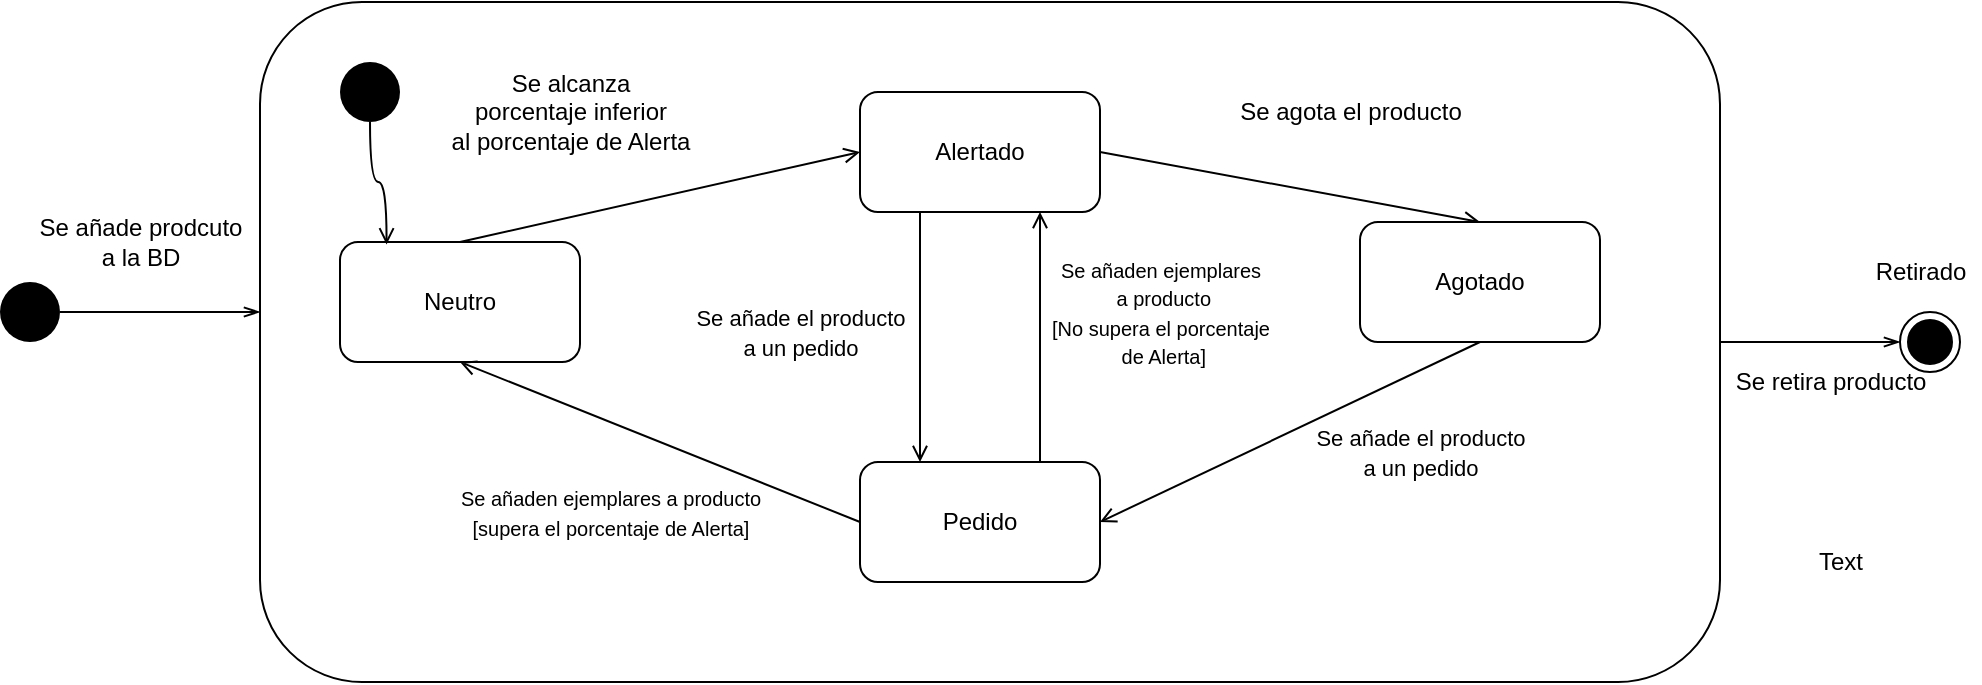 <mxfile version="13.10.6" type="google"><diagram id="EKKj-iUM-ZnhavInqX-X" name="Page-1"><mxGraphModel dx="1056" dy="567" grid="1" gridSize="10" guides="1" tooltips="1" connect="1" arrows="1" fold="1" page="1" pageScale="1" pageWidth="827" pageHeight="1169" math="0" shadow="0"><root><mxCell id="0"/><mxCell id="1" parent="0"/><mxCell id="9KDX5l0WDBm9jrI_oRjZ-2" style="edgeStyle=orthogonalEdgeStyle;rounded=0;orthogonalLoop=1;jettySize=auto;html=1;endArrow=openThin;endFill=0;" edge="1" parent="1" source="9KDX5l0WDBm9jrI_oRjZ-3"><mxGeometry relative="1" as="geometry"><mxPoint x="150" y="255" as="targetPoint"/></mxGeometry></mxCell><mxCell id="9KDX5l0WDBm9jrI_oRjZ-3" value="" style="ellipse;fillColor=#000000;strokeColor=none;" vertex="1" parent="1"><mxGeometry x="20" y="240" width="30" height="30" as="geometry"/></mxCell><mxCell id="9KDX5l0WDBm9jrI_oRjZ-4" value="" style="ellipse;html=1;shape=endState;fillColor=#000000;strokeColor=#000000;" vertex="1" parent="1"><mxGeometry x="970" y="255" width="30" height="30" as="geometry"/></mxCell><mxCell id="9KDX5l0WDBm9jrI_oRjZ-5" value="Se añade prodcuto&lt;br&gt;a la BD" style="text;html=1;align=center;verticalAlign=middle;resizable=0;points=[];autosize=1;" vertex="1" parent="1"><mxGeometry x="30" y="205" width="120" height="30" as="geometry"/></mxCell><mxCell id="9KDX5l0WDBm9jrI_oRjZ-17" value="Retirado" style="text;html=1;align=center;verticalAlign=middle;resizable=0;points=[];autosize=1;" vertex="1" parent="1"><mxGeometry x="950" y="225" width="60" height="20" as="geometry"/></mxCell><mxCell id="9KDX5l0WDBm9jrI_oRjZ-20" style="edgeStyle=orthogonalEdgeStyle;rounded=0;orthogonalLoop=1;jettySize=auto;html=1;entryX=0;entryY=0.5;entryDx=0;entryDy=0;endArrow=openThin;endFill=0;" edge="1" parent="1" source="9KDX5l0WDBm9jrI_oRjZ-18" target="9KDX5l0WDBm9jrI_oRjZ-4"><mxGeometry relative="1" as="geometry"/></mxCell><mxCell id="9KDX5l0WDBm9jrI_oRjZ-18" value="" style="rounded=1;whiteSpace=wrap;html=1;" vertex="1" parent="1"><mxGeometry x="150" y="100" width="730" height="340" as="geometry"/></mxCell><mxCell id="9KDX5l0WDBm9jrI_oRjZ-21" value="Se retira producto" style="text;html=1;align=center;verticalAlign=middle;resizable=0;points=[];autosize=1;" vertex="1" parent="1"><mxGeometry x="880" y="280" width="110" height="20" as="geometry"/></mxCell><mxCell id="9KDX5l0WDBm9jrI_oRjZ-29" style="rounded=0;orthogonalLoop=1;jettySize=auto;html=1;exitX=0.5;exitY=0;exitDx=0;exitDy=0;entryX=0;entryY=0.5;entryDx=0;entryDy=0;endArrow=open;endFill=0;" edge="1" parent="1" source="9KDX5l0WDBm9jrI_oRjZ-22" target="9KDX5l0WDBm9jrI_oRjZ-23"><mxGeometry relative="1" as="geometry"/></mxCell><mxCell id="9KDX5l0WDBm9jrI_oRjZ-22" value="Neutro" style="rounded=1;whiteSpace=wrap;html=1;" vertex="1" parent="1"><mxGeometry x="190" y="220" width="120" height="60" as="geometry"/></mxCell><mxCell id="9KDX5l0WDBm9jrI_oRjZ-31" style="edgeStyle=none;rounded=0;orthogonalLoop=1;jettySize=auto;html=1;exitX=0.25;exitY=1;exitDx=0;exitDy=0;endArrow=open;endFill=0;entryX=0.25;entryY=0;entryDx=0;entryDy=0;" edge="1" parent="1" source="9KDX5l0WDBm9jrI_oRjZ-23" target="9KDX5l0WDBm9jrI_oRjZ-24"><mxGeometry relative="1" as="geometry"/></mxCell><mxCell id="9KDX5l0WDBm9jrI_oRjZ-34" style="edgeStyle=none;rounded=0;orthogonalLoop=1;jettySize=auto;html=1;exitX=1;exitY=0.5;exitDx=0;exitDy=0;entryX=0.5;entryY=0;entryDx=0;entryDy=0;endArrow=open;endFill=0;" edge="1" parent="1" source="9KDX5l0WDBm9jrI_oRjZ-23" target="9KDX5l0WDBm9jrI_oRjZ-25"><mxGeometry relative="1" as="geometry"/></mxCell><mxCell id="9KDX5l0WDBm9jrI_oRjZ-23" value="Alertado" style="rounded=1;whiteSpace=wrap;html=1;" vertex="1" parent="1"><mxGeometry x="450" y="145" width="120" height="60" as="geometry"/></mxCell><mxCell id="9KDX5l0WDBm9jrI_oRjZ-38" style="edgeStyle=none;rounded=0;orthogonalLoop=1;jettySize=auto;html=1;exitX=0;exitY=0.5;exitDx=0;exitDy=0;entryX=0.5;entryY=1;entryDx=0;entryDy=0;endArrow=open;endFill=0;" edge="1" parent="1" source="9KDX5l0WDBm9jrI_oRjZ-24" target="9KDX5l0WDBm9jrI_oRjZ-22"><mxGeometry relative="1" as="geometry"/></mxCell><mxCell id="9KDX5l0WDBm9jrI_oRjZ-40" style="edgeStyle=none;rounded=0;orthogonalLoop=1;jettySize=auto;html=1;exitX=0.75;exitY=0;exitDx=0;exitDy=0;entryX=0.75;entryY=1;entryDx=0;entryDy=0;endArrow=open;endFill=0;" edge="1" parent="1" source="9KDX5l0WDBm9jrI_oRjZ-24" target="9KDX5l0WDBm9jrI_oRjZ-23"><mxGeometry relative="1" as="geometry"/></mxCell><mxCell id="9KDX5l0WDBm9jrI_oRjZ-24" value="Pedido" style="rounded=1;whiteSpace=wrap;html=1;" vertex="1" parent="1"><mxGeometry x="450" y="330" width="120" height="60" as="geometry"/></mxCell><mxCell id="9KDX5l0WDBm9jrI_oRjZ-36" style="edgeStyle=none;rounded=0;orthogonalLoop=1;jettySize=auto;html=1;exitX=0.5;exitY=1;exitDx=0;exitDy=0;entryX=1;entryY=0.5;entryDx=0;entryDy=0;endArrow=open;endFill=0;" edge="1" parent="1" source="9KDX5l0WDBm9jrI_oRjZ-25" target="9KDX5l0WDBm9jrI_oRjZ-24"><mxGeometry relative="1" as="geometry"/></mxCell><mxCell id="9KDX5l0WDBm9jrI_oRjZ-25" value="Agotado" style="rounded=1;whiteSpace=wrap;html=1;" vertex="1" parent="1"><mxGeometry x="700" y="210" width="120" height="60" as="geometry"/></mxCell><mxCell id="9KDX5l0WDBm9jrI_oRjZ-27" style="edgeStyle=orthogonalEdgeStyle;rounded=0;orthogonalLoop=1;jettySize=auto;html=1;entryX=0.194;entryY=0.02;entryDx=0;entryDy=0;entryPerimeter=0;endArrow=open;endFill=0;elbow=vertical;curved=1;" edge="1" parent="1" source="9KDX5l0WDBm9jrI_oRjZ-26" target="9KDX5l0WDBm9jrI_oRjZ-22"><mxGeometry relative="1" as="geometry"/></mxCell><mxCell id="9KDX5l0WDBm9jrI_oRjZ-26" value="" style="ellipse;fillColor=#000000;strokeColor=none;" vertex="1" parent="1"><mxGeometry x="190" y="130" width="30" height="30" as="geometry"/></mxCell><mxCell id="9KDX5l0WDBm9jrI_oRjZ-30" value="Se alcanza&lt;br&gt;porcentaje inferior&lt;br&gt;al porcentaje de Alerta" style="text;html=1;align=center;verticalAlign=middle;resizable=0;points=[];autosize=1;" vertex="1" parent="1"><mxGeometry x="240" y="130" width="130" height="50" as="geometry"/></mxCell><mxCell id="9KDX5l0WDBm9jrI_oRjZ-32" value="&lt;font style=&quot;font-size: 11px&quot;&gt;Se añade el producto&lt;br&gt;a un pedido&lt;/font&gt;" style="text;html=1;align=center;verticalAlign=middle;resizable=0;points=[];autosize=1;" vertex="1" parent="1"><mxGeometry x="360" y="250" width="120" height="30" as="geometry"/></mxCell><mxCell id="9KDX5l0WDBm9jrI_oRjZ-35" value="Se agota el producto" style="text;html=1;align=center;verticalAlign=middle;resizable=0;points=[];autosize=1;" vertex="1" parent="1"><mxGeometry x="630" y="145" width="130" height="20" as="geometry"/></mxCell><mxCell id="9KDX5l0WDBm9jrI_oRjZ-37" value="&lt;font style=&quot;font-size: 11px&quot;&gt;Se añade el producto&lt;br&gt;a un pedido&lt;/font&gt;" style="text;html=1;align=center;verticalAlign=middle;resizable=0;points=[];autosize=1;" vertex="1" parent="1"><mxGeometry x="670" y="310" width="120" height="30" as="geometry"/></mxCell><mxCell id="9KDX5l0WDBm9jrI_oRjZ-39" value="&lt;font style=&quot;font-size: 10px&quot;&gt;Se añaden ejemplares a producto&lt;br&gt;[supera el porcentaje de Alerta]&lt;br&gt;&lt;/font&gt;" style="text;html=1;align=center;verticalAlign=middle;resizable=0;points=[];autosize=1;" vertex="1" parent="1"><mxGeometry x="240" y="340" width="170" height="30" as="geometry"/></mxCell><mxCell id="9KDX5l0WDBm9jrI_oRjZ-41" value="Text" style="text;html=1;align=center;verticalAlign=middle;resizable=0;points=[];autosize=1;" vertex="1" parent="1"><mxGeometry x="920" y="370" width="40" height="20" as="geometry"/></mxCell><mxCell id="9KDX5l0WDBm9jrI_oRjZ-42" value="&lt;font style=&quot;font-size: 10px&quot;&gt;Se añaden ejemplares&lt;br&gt;&amp;nbsp;a producto&lt;br&gt;[No supera el porcentaje&lt;br&gt;&amp;nbsp;de Alerta]&lt;br&gt;&lt;/font&gt;" style="text;html=1;align=center;verticalAlign=middle;resizable=0;points=[];autosize=1;" vertex="1" parent="1"><mxGeometry x="540" y="225" width="120" height="60" as="geometry"/></mxCell></root></mxGraphModel></diagram></mxfile>